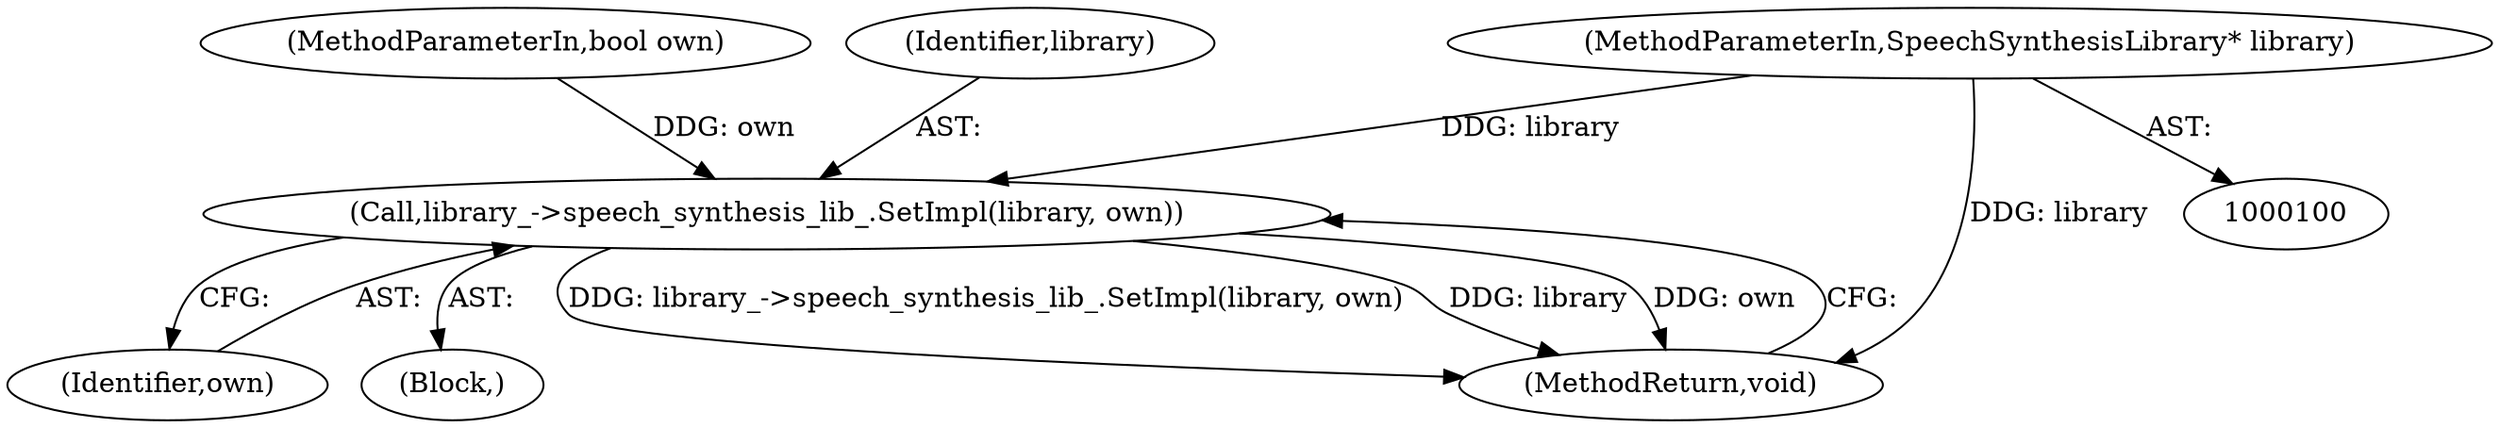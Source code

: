 digraph "1_Chrome_b3ae5db129f88dae153880e84bdabea8ce2ca89b_24@pointer" {
"1000101" [label="(MethodParameterIn,SpeechSynthesisLibrary* library)"];
"1000104" [label="(Call,library_->speech_synthesis_lib_.SetImpl(library, own))"];
"1000106" [label="(Identifier,own)"];
"1000103" [label="(Block,)"];
"1000102" [label="(MethodParameterIn,bool own)"];
"1000105" [label="(Identifier,library)"];
"1000104" [label="(Call,library_->speech_synthesis_lib_.SetImpl(library, own))"];
"1000101" [label="(MethodParameterIn,SpeechSynthesisLibrary* library)"];
"1000107" [label="(MethodReturn,void)"];
"1000101" -> "1000100"  [label="AST: "];
"1000101" -> "1000107"  [label="DDG: library"];
"1000101" -> "1000104"  [label="DDG: library"];
"1000104" -> "1000103"  [label="AST: "];
"1000104" -> "1000106"  [label="CFG: "];
"1000105" -> "1000104"  [label="AST: "];
"1000106" -> "1000104"  [label="AST: "];
"1000107" -> "1000104"  [label="CFG: "];
"1000104" -> "1000107"  [label="DDG: library_->speech_synthesis_lib_.SetImpl(library, own)"];
"1000104" -> "1000107"  [label="DDG: library"];
"1000104" -> "1000107"  [label="DDG: own"];
"1000102" -> "1000104"  [label="DDG: own"];
}
